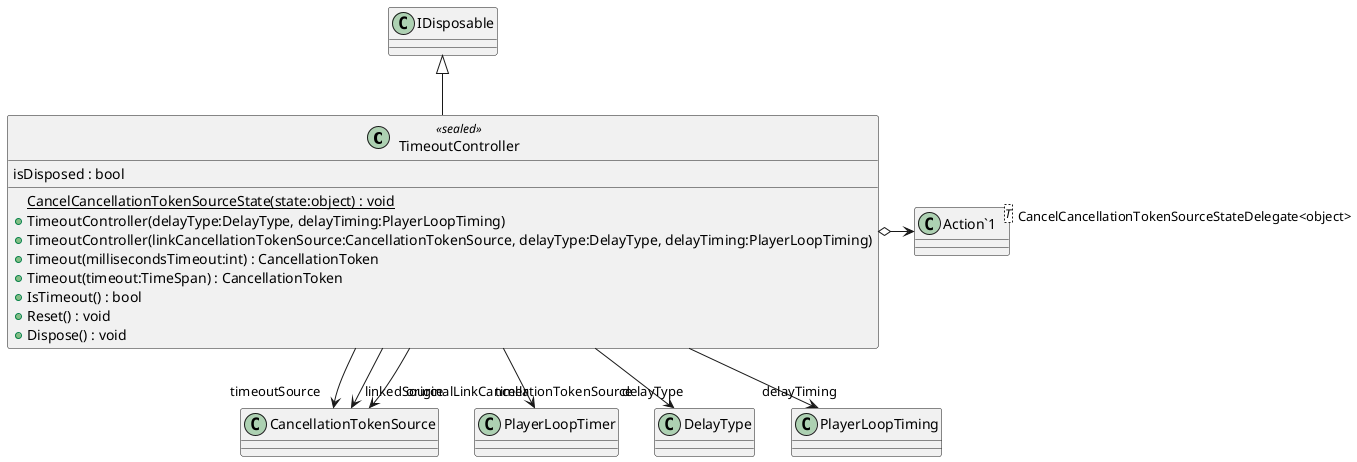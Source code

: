 @startuml
class TimeoutController <<sealed>> {
    {static} CancelCancellationTokenSourceState(state:object) : void
    isDisposed : bool
    + TimeoutController(delayType:DelayType, delayTiming:PlayerLoopTiming)
    + TimeoutController(linkCancellationTokenSource:CancellationTokenSource, delayType:DelayType, delayTiming:PlayerLoopTiming)
    + Timeout(millisecondsTimeout:int) : CancellationToken
    + Timeout(timeout:TimeSpan) : CancellationToken
    + IsTimeout() : bool
    + Reset() : void
    + Dispose() : void
}
class "Action`1"<T> {
}
IDisposable <|-- TimeoutController
TimeoutController o-> "CancelCancellationTokenSourceStateDelegate<object>" "Action`1"
TimeoutController --> "timeoutSource" CancellationTokenSource
TimeoutController --> "linkedSource" CancellationTokenSource
TimeoutController --> "timer" PlayerLoopTimer
TimeoutController --> "delayType" DelayType
TimeoutController --> "delayTiming" PlayerLoopTiming
TimeoutController --> "originalLinkCancellationTokenSource" CancellationTokenSource
@enduml
